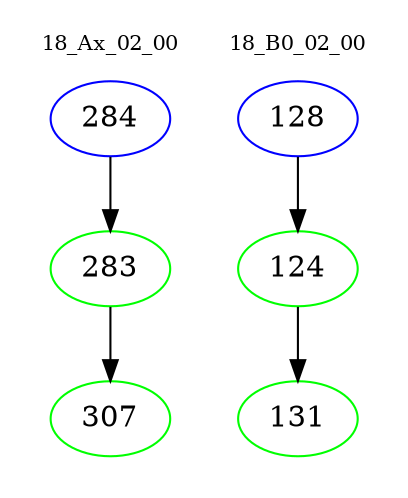 digraph{
subgraph cluster_0 {
color = white
label = "18_Ax_02_00";
fontsize=10;
T0_284 [label="284", color="blue"]
T0_284 -> T0_283 [color="black"]
T0_283 [label="283", color="green"]
T0_283 -> T0_307 [color="black"]
T0_307 [label="307", color="green"]
}
subgraph cluster_1 {
color = white
label = "18_B0_02_00";
fontsize=10;
T1_128 [label="128", color="blue"]
T1_128 -> T1_124 [color="black"]
T1_124 [label="124", color="green"]
T1_124 -> T1_131 [color="black"]
T1_131 [label="131", color="green"]
}
}
